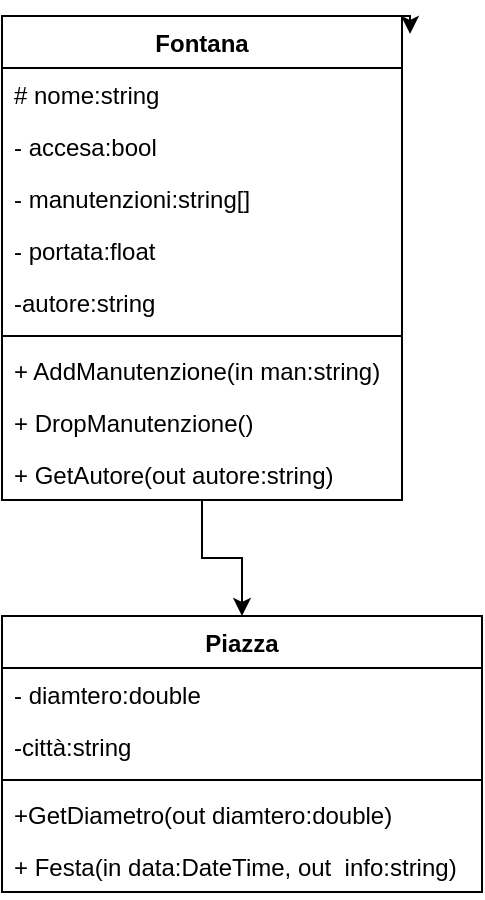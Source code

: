 <mxfile version="20.5.1" type="device"><diagram id="Vf5gzj9EiDhEw0OuZIOn" name="Pagina-1"><mxGraphModel dx="2062" dy="1114" grid="1" gridSize="10" guides="1" tooltips="1" connect="1" arrows="1" fold="1" page="1" pageScale="1" pageWidth="827" pageHeight="1169" math="0" shadow="0"><root><mxCell id="0"/><mxCell id="1" parent="0"/><mxCell id="0BXVvQG9n64zN-ae_unm-29" style="edgeStyle=orthogonalEdgeStyle;rounded=0;orthogonalLoop=1;jettySize=auto;html=1;entryX=0.5;entryY=0;entryDx=0;entryDy=0;" parent="1" source="0BXVvQG9n64zN-ae_unm-1" target="0BXVvQG9n64zN-ae_unm-18" edge="1"><mxGeometry relative="1" as="geometry"/></mxCell><mxCell id="0BXVvQG9n64zN-ae_unm-1" value="Fontana" style="swimlane;fontStyle=1;align=center;verticalAlign=top;childLayout=stackLayout;horizontal=1;startSize=26;horizontalStack=0;resizeParent=1;resizeParentMax=0;resizeLast=0;collapsible=1;marginBottom=0;" parent="1" vertex="1"><mxGeometry x="20" y="140" width="200" height="242" as="geometry"/></mxCell><mxCell id="0BXVvQG9n64zN-ae_unm-2" value="# nome:string  " style="text;strokeColor=none;fillColor=none;align=left;verticalAlign=top;spacingLeft=4;spacingRight=4;overflow=hidden;rotatable=0;points=[[0,0.5],[1,0.5]];portConstraint=eastwest;" parent="0BXVvQG9n64zN-ae_unm-1" vertex="1"><mxGeometry y="26" width="200" height="26" as="geometry"/></mxCell><mxCell id="0BXVvQG9n64zN-ae_unm-5" value="- accesa:bool" style="text;strokeColor=none;fillColor=none;align=left;verticalAlign=top;spacingLeft=4;spacingRight=4;overflow=hidden;rotatable=0;points=[[0,0.5],[1,0.5]];portConstraint=eastwest;" parent="0BXVvQG9n64zN-ae_unm-1" vertex="1"><mxGeometry y="52" width="200" height="26" as="geometry"/></mxCell><mxCell id="0BXVvQG9n64zN-ae_unm-4" value="- manutenzioni:string[]" style="text;strokeColor=none;fillColor=none;align=left;verticalAlign=top;spacingLeft=4;spacingRight=4;overflow=hidden;rotatable=0;points=[[0,0.5],[1,0.5]];portConstraint=eastwest;" parent="0BXVvQG9n64zN-ae_unm-1" vertex="1"><mxGeometry y="78" width="200" height="26" as="geometry"/></mxCell><mxCell id="0BXVvQG9n64zN-ae_unm-7" value="- portata:float" style="text;strokeColor=none;fillColor=none;align=left;verticalAlign=top;spacingLeft=4;spacingRight=4;overflow=hidden;rotatable=0;points=[[0,0.5],[1,0.5]];portConstraint=eastwest;" parent="0BXVvQG9n64zN-ae_unm-1" vertex="1"><mxGeometry y="104" width="200" height="26" as="geometry"/></mxCell><mxCell id="0BXVvQG9n64zN-ae_unm-6" value="-autore:string" style="text;strokeColor=none;fillColor=none;align=left;verticalAlign=top;spacingLeft=4;spacingRight=4;overflow=hidden;rotatable=0;points=[[0,0.5],[1,0.5]];portConstraint=eastwest;" parent="0BXVvQG9n64zN-ae_unm-1" vertex="1"><mxGeometry y="130" width="200" height="26" as="geometry"/></mxCell><mxCell id="0BXVvQG9n64zN-ae_unm-3" value="" style="line;strokeWidth=1;fillColor=none;align=left;verticalAlign=middle;spacingTop=-1;spacingLeft=3;spacingRight=3;rotatable=0;labelPosition=right;points=[];portConstraint=eastwest;strokeColor=inherit;" parent="0BXVvQG9n64zN-ae_unm-1" vertex="1"><mxGeometry y="156" width="200" height="8" as="geometry"/></mxCell><mxCell id="0BXVvQG9n64zN-ae_unm-15" value="+ AddManutenzione(in man:string)" style="text;strokeColor=none;fillColor=none;align=left;verticalAlign=top;spacingLeft=4;spacingRight=4;overflow=hidden;rotatable=0;points=[[0,0.5],[1,0.5]];portConstraint=eastwest;" parent="0BXVvQG9n64zN-ae_unm-1" vertex="1"><mxGeometry y="164" width="200" height="26" as="geometry"/></mxCell><mxCell id="0BXVvQG9n64zN-ae_unm-16" value="+ DropManutenzione()" style="text;strokeColor=none;fillColor=none;align=left;verticalAlign=top;spacingLeft=4;spacingRight=4;overflow=hidden;rotatable=0;points=[[0,0.5],[1,0.5]];portConstraint=eastwest;" parent="0BXVvQG9n64zN-ae_unm-1" vertex="1"><mxGeometry y="190" width="200" height="26" as="geometry"/></mxCell><mxCell id="0BXVvQG9n64zN-ae_unm-17" value="+ GetAutore(out autore:string)" style="text;strokeColor=none;fillColor=none;align=left;verticalAlign=top;spacingLeft=4;spacingRight=4;overflow=hidden;rotatable=0;points=[[0,0.5],[1,0.5]];portConstraint=eastwest;" parent="0BXVvQG9n64zN-ae_unm-1" vertex="1"><mxGeometry y="216" width="200" height="26" as="geometry"/></mxCell><mxCell id="0BXVvQG9n64zN-ae_unm-18" value="Piazza" style="swimlane;fontStyle=1;align=center;verticalAlign=top;childLayout=stackLayout;horizontal=1;startSize=26;horizontalStack=0;resizeParent=1;resizeParentMax=0;resizeLast=0;collapsible=1;marginBottom=0;" parent="1" vertex="1"><mxGeometry x="20" y="440" width="240" height="138" as="geometry"/></mxCell><mxCell id="0BXVvQG9n64zN-ae_unm-19" value="- diamtero:double" style="text;strokeColor=none;fillColor=none;align=left;verticalAlign=top;spacingLeft=4;spacingRight=4;overflow=hidden;rotatable=0;points=[[0,0.5],[1,0.5]];portConstraint=eastwest;" parent="0BXVvQG9n64zN-ae_unm-18" vertex="1"><mxGeometry y="26" width="240" height="26" as="geometry"/></mxCell><mxCell id="0BXVvQG9n64zN-ae_unm-20" value="-città:string" style="text;strokeColor=none;fillColor=none;align=left;verticalAlign=top;spacingLeft=4;spacingRight=4;overflow=hidden;rotatable=0;points=[[0,0.5],[1,0.5]];portConstraint=eastwest;" parent="0BXVvQG9n64zN-ae_unm-18" vertex="1"><mxGeometry y="52" width="240" height="26" as="geometry"/></mxCell><mxCell id="0BXVvQG9n64zN-ae_unm-24" value="" style="line;strokeWidth=1;fillColor=none;align=left;verticalAlign=middle;spacingTop=-1;spacingLeft=3;spacingRight=3;rotatable=0;labelPosition=right;points=[];portConstraint=eastwest;strokeColor=inherit;" parent="0BXVvQG9n64zN-ae_unm-18" vertex="1"><mxGeometry y="78" width="240" height="8" as="geometry"/></mxCell><mxCell id="0BXVvQG9n64zN-ae_unm-25" value="+GetDiametro(out diamtero:double)" style="text;strokeColor=none;fillColor=none;align=left;verticalAlign=top;spacingLeft=4;spacingRight=4;overflow=hidden;rotatable=0;points=[[0,0.5],[1,0.5]];portConstraint=eastwest;" parent="0BXVvQG9n64zN-ae_unm-18" vertex="1"><mxGeometry y="86" width="240" height="26" as="geometry"/></mxCell><mxCell id="0BXVvQG9n64zN-ae_unm-26" value="+ Festa(in data:DateTime, out  info:string)&#10;" style="text;strokeColor=none;fillColor=none;align=left;verticalAlign=top;spacingLeft=4;spacingRight=4;overflow=hidden;rotatable=0;points=[[0,0.5],[1,0.5]];portConstraint=eastwest;" parent="0BXVvQG9n64zN-ae_unm-18" vertex="1"><mxGeometry y="112" width="240" height="26" as="geometry"/></mxCell><mxCell id="0BXVvQG9n64zN-ae_unm-28" style="edgeStyle=orthogonalEdgeStyle;rounded=0;orthogonalLoop=1;jettySize=auto;html=1;exitX=1;exitY=0;exitDx=0;exitDy=0;entryX=1.02;entryY=0.037;entryDx=0;entryDy=0;entryPerimeter=0;" parent="1" source="0BXVvQG9n64zN-ae_unm-1" target="0BXVvQG9n64zN-ae_unm-1" edge="1"><mxGeometry relative="1" as="geometry"/></mxCell></root></mxGraphModel></diagram></mxfile>